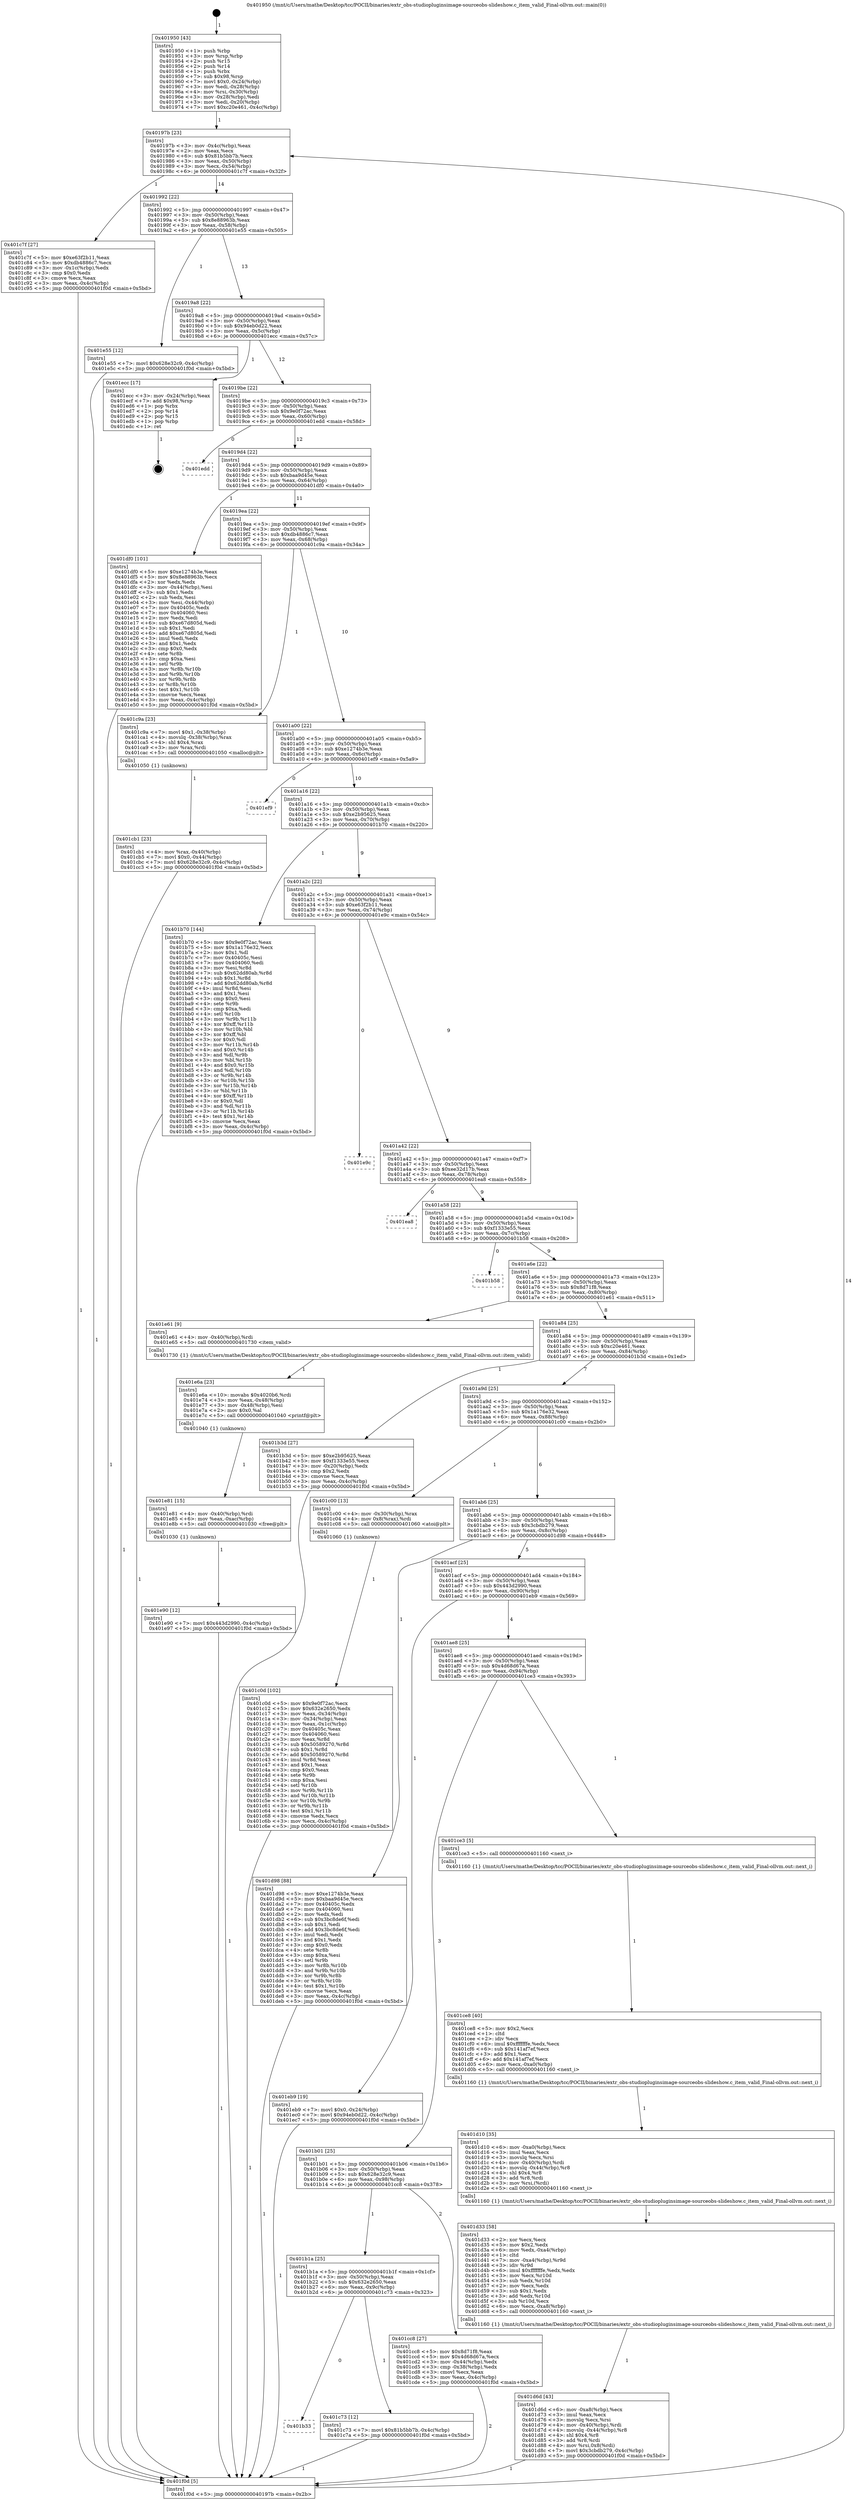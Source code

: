 digraph "0x401950" {
  label = "0x401950 (/mnt/c/Users/mathe/Desktop/tcc/POCII/binaries/extr_obs-studiopluginsimage-sourceobs-slideshow.c_item_valid_Final-ollvm.out::main(0))"
  labelloc = "t"
  node[shape=record]

  Entry [label="",width=0.3,height=0.3,shape=circle,fillcolor=black,style=filled]
  "0x40197b" [label="{
     0x40197b [23]\l
     | [instrs]\l
     &nbsp;&nbsp;0x40197b \<+3\>: mov -0x4c(%rbp),%eax\l
     &nbsp;&nbsp;0x40197e \<+2\>: mov %eax,%ecx\l
     &nbsp;&nbsp;0x401980 \<+6\>: sub $0x81b5bb7b,%ecx\l
     &nbsp;&nbsp;0x401986 \<+3\>: mov %eax,-0x50(%rbp)\l
     &nbsp;&nbsp;0x401989 \<+3\>: mov %ecx,-0x54(%rbp)\l
     &nbsp;&nbsp;0x40198c \<+6\>: je 0000000000401c7f \<main+0x32f\>\l
  }"]
  "0x401c7f" [label="{
     0x401c7f [27]\l
     | [instrs]\l
     &nbsp;&nbsp;0x401c7f \<+5\>: mov $0xe63f2b11,%eax\l
     &nbsp;&nbsp;0x401c84 \<+5\>: mov $0xdb4886c7,%ecx\l
     &nbsp;&nbsp;0x401c89 \<+3\>: mov -0x1c(%rbp),%edx\l
     &nbsp;&nbsp;0x401c8c \<+3\>: cmp $0x0,%edx\l
     &nbsp;&nbsp;0x401c8f \<+3\>: cmove %ecx,%eax\l
     &nbsp;&nbsp;0x401c92 \<+3\>: mov %eax,-0x4c(%rbp)\l
     &nbsp;&nbsp;0x401c95 \<+5\>: jmp 0000000000401f0d \<main+0x5bd\>\l
  }"]
  "0x401992" [label="{
     0x401992 [22]\l
     | [instrs]\l
     &nbsp;&nbsp;0x401992 \<+5\>: jmp 0000000000401997 \<main+0x47\>\l
     &nbsp;&nbsp;0x401997 \<+3\>: mov -0x50(%rbp),%eax\l
     &nbsp;&nbsp;0x40199a \<+5\>: sub $0x8e88963b,%eax\l
     &nbsp;&nbsp;0x40199f \<+3\>: mov %eax,-0x58(%rbp)\l
     &nbsp;&nbsp;0x4019a2 \<+6\>: je 0000000000401e55 \<main+0x505\>\l
  }"]
  Exit [label="",width=0.3,height=0.3,shape=circle,fillcolor=black,style=filled,peripheries=2]
  "0x401e55" [label="{
     0x401e55 [12]\l
     | [instrs]\l
     &nbsp;&nbsp;0x401e55 \<+7\>: movl $0x628e32c9,-0x4c(%rbp)\l
     &nbsp;&nbsp;0x401e5c \<+5\>: jmp 0000000000401f0d \<main+0x5bd\>\l
  }"]
  "0x4019a8" [label="{
     0x4019a8 [22]\l
     | [instrs]\l
     &nbsp;&nbsp;0x4019a8 \<+5\>: jmp 00000000004019ad \<main+0x5d\>\l
     &nbsp;&nbsp;0x4019ad \<+3\>: mov -0x50(%rbp),%eax\l
     &nbsp;&nbsp;0x4019b0 \<+5\>: sub $0x94eb0d22,%eax\l
     &nbsp;&nbsp;0x4019b5 \<+3\>: mov %eax,-0x5c(%rbp)\l
     &nbsp;&nbsp;0x4019b8 \<+6\>: je 0000000000401ecc \<main+0x57c\>\l
  }"]
  "0x401e90" [label="{
     0x401e90 [12]\l
     | [instrs]\l
     &nbsp;&nbsp;0x401e90 \<+7\>: movl $0x443d2990,-0x4c(%rbp)\l
     &nbsp;&nbsp;0x401e97 \<+5\>: jmp 0000000000401f0d \<main+0x5bd\>\l
  }"]
  "0x401ecc" [label="{
     0x401ecc [17]\l
     | [instrs]\l
     &nbsp;&nbsp;0x401ecc \<+3\>: mov -0x24(%rbp),%eax\l
     &nbsp;&nbsp;0x401ecf \<+7\>: add $0x98,%rsp\l
     &nbsp;&nbsp;0x401ed6 \<+1\>: pop %rbx\l
     &nbsp;&nbsp;0x401ed7 \<+2\>: pop %r14\l
     &nbsp;&nbsp;0x401ed9 \<+2\>: pop %r15\l
     &nbsp;&nbsp;0x401edb \<+1\>: pop %rbp\l
     &nbsp;&nbsp;0x401edc \<+1\>: ret\l
  }"]
  "0x4019be" [label="{
     0x4019be [22]\l
     | [instrs]\l
     &nbsp;&nbsp;0x4019be \<+5\>: jmp 00000000004019c3 \<main+0x73\>\l
     &nbsp;&nbsp;0x4019c3 \<+3\>: mov -0x50(%rbp),%eax\l
     &nbsp;&nbsp;0x4019c6 \<+5\>: sub $0x9e0f72ac,%eax\l
     &nbsp;&nbsp;0x4019cb \<+3\>: mov %eax,-0x60(%rbp)\l
     &nbsp;&nbsp;0x4019ce \<+6\>: je 0000000000401edd \<main+0x58d\>\l
  }"]
  "0x401e81" [label="{
     0x401e81 [15]\l
     | [instrs]\l
     &nbsp;&nbsp;0x401e81 \<+4\>: mov -0x40(%rbp),%rdi\l
     &nbsp;&nbsp;0x401e85 \<+6\>: mov %eax,-0xac(%rbp)\l
     &nbsp;&nbsp;0x401e8b \<+5\>: call 0000000000401030 \<free@plt\>\l
     | [calls]\l
     &nbsp;&nbsp;0x401030 \{1\} (unknown)\l
  }"]
  "0x401edd" [label="{
     0x401edd\l
  }", style=dashed]
  "0x4019d4" [label="{
     0x4019d4 [22]\l
     | [instrs]\l
     &nbsp;&nbsp;0x4019d4 \<+5\>: jmp 00000000004019d9 \<main+0x89\>\l
     &nbsp;&nbsp;0x4019d9 \<+3\>: mov -0x50(%rbp),%eax\l
     &nbsp;&nbsp;0x4019dc \<+5\>: sub $0xbaa9d45e,%eax\l
     &nbsp;&nbsp;0x4019e1 \<+3\>: mov %eax,-0x64(%rbp)\l
     &nbsp;&nbsp;0x4019e4 \<+6\>: je 0000000000401df0 \<main+0x4a0\>\l
  }"]
  "0x401e6a" [label="{
     0x401e6a [23]\l
     | [instrs]\l
     &nbsp;&nbsp;0x401e6a \<+10\>: movabs $0x4020b6,%rdi\l
     &nbsp;&nbsp;0x401e74 \<+3\>: mov %eax,-0x48(%rbp)\l
     &nbsp;&nbsp;0x401e77 \<+3\>: mov -0x48(%rbp),%esi\l
     &nbsp;&nbsp;0x401e7a \<+2\>: mov $0x0,%al\l
     &nbsp;&nbsp;0x401e7c \<+5\>: call 0000000000401040 \<printf@plt\>\l
     | [calls]\l
     &nbsp;&nbsp;0x401040 \{1\} (unknown)\l
  }"]
  "0x401df0" [label="{
     0x401df0 [101]\l
     | [instrs]\l
     &nbsp;&nbsp;0x401df0 \<+5\>: mov $0xe1274b3e,%eax\l
     &nbsp;&nbsp;0x401df5 \<+5\>: mov $0x8e88963b,%ecx\l
     &nbsp;&nbsp;0x401dfa \<+2\>: xor %edx,%edx\l
     &nbsp;&nbsp;0x401dfc \<+3\>: mov -0x44(%rbp),%esi\l
     &nbsp;&nbsp;0x401dff \<+3\>: sub $0x1,%edx\l
     &nbsp;&nbsp;0x401e02 \<+2\>: sub %edx,%esi\l
     &nbsp;&nbsp;0x401e04 \<+3\>: mov %esi,-0x44(%rbp)\l
     &nbsp;&nbsp;0x401e07 \<+7\>: mov 0x40405c,%edx\l
     &nbsp;&nbsp;0x401e0e \<+7\>: mov 0x404060,%esi\l
     &nbsp;&nbsp;0x401e15 \<+2\>: mov %edx,%edi\l
     &nbsp;&nbsp;0x401e17 \<+6\>: sub $0xe67d805d,%edi\l
     &nbsp;&nbsp;0x401e1d \<+3\>: sub $0x1,%edi\l
     &nbsp;&nbsp;0x401e20 \<+6\>: add $0xe67d805d,%edi\l
     &nbsp;&nbsp;0x401e26 \<+3\>: imul %edi,%edx\l
     &nbsp;&nbsp;0x401e29 \<+3\>: and $0x1,%edx\l
     &nbsp;&nbsp;0x401e2c \<+3\>: cmp $0x0,%edx\l
     &nbsp;&nbsp;0x401e2f \<+4\>: sete %r8b\l
     &nbsp;&nbsp;0x401e33 \<+3\>: cmp $0xa,%esi\l
     &nbsp;&nbsp;0x401e36 \<+4\>: setl %r9b\l
     &nbsp;&nbsp;0x401e3a \<+3\>: mov %r8b,%r10b\l
     &nbsp;&nbsp;0x401e3d \<+3\>: and %r9b,%r10b\l
     &nbsp;&nbsp;0x401e40 \<+3\>: xor %r9b,%r8b\l
     &nbsp;&nbsp;0x401e43 \<+3\>: or %r8b,%r10b\l
     &nbsp;&nbsp;0x401e46 \<+4\>: test $0x1,%r10b\l
     &nbsp;&nbsp;0x401e4a \<+3\>: cmovne %ecx,%eax\l
     &nbsp;&nbsp;0x401e4d \<+3\>: mov %eax,-0x4c(%rbp)\l
     &nbsp;&nbsp;0x401e50 \<+5\>: jmp 0000000000401f0d \<main+0x5bd\>\l
  }"]
  "0x4019ea" [label="{
     0x4019ea [22]\l
     | [instrs]\l
     &nbsp;&nbsp;0x4019ea \<+5\>: jmp 00000000004019ef \<main+0x9f\>\l
     &nbsp;&nbsp;0x4019ef \<+3\>: mov -0x50(%rbp),%eax\l
     &nbsp;&nbsp;0x4019f2 \<+5\>: sub $0xdb4886c7,%eax\l
     &nbsp;&nbsp;0x4019f7 \<+3\>: mov %eax,-0x68(%rbp)\l
     &nbsp;&nbsp;0x4019fa \<+6\>: je 0000000000401c9a \<main+0x34a\>\l
  }"]
  "0x401d6d" [label="{
     0x401d6d [43]\l
     | [instrs]\l
     &nbsp;&nbsp;0x401d6d \<+6\>: mov -0xa8(%rbp),%ecx\l
     &nbsp;&nbsp;0x401d73 \<+3\>: imul %eax,%ecx\l
     &nbsp;&nbsp;0x401d76 \<+3\>: movslq %ecx,%rsi\l
     &nbsp;&nbsp;0x401d79 \<+4\>: mov -0x40(%rbp),%rdi\l
     &nbsp;&nbsp;0x401d7d \<+4\>: movslq -0x44(%rbp),%r8\l
     &nbsp;&nbsp;0x401d81 \<+4\>: shl $0x4,%r8\l
     &nbsp;&nbsp;0x401d85 \<+3\>: add %r8,%rdi\l
     &nbsp;&nbsp;0x401d88 \<+4\>: mov %rsi,0x8(%rdi)\l
     &nbsp;&nbsp;0x401d8c \<+7\>: movl $0x3cbdb279,-0x4c(%rbp)\l
     &nbsp;&nbsp;0x401d93 \<+5\>: jmp 0000000000401f0d \<main+0x5bd\>\l
  }"]
  "0x401c9a" [label="{
     0x401c9a [23]\l
     | [instrs]\l
     &nbsp;&nbsp;0x401c9a \<+7\>: movl $0x1,-0x38(%rbp)\l
     &nbsp;&nbsp;0x401ca1 \<+4\>: movslq -0x38(%rbp),%rax\l
     &nbsp;&nbsp;0x401ca5 \<+4\>: shl $0x4,%rax\l
     &nbsp;&nbsp;0x401ca9 \<+3\>: mov %rax,%rdi\l
     &nbsp;&nbsp;0x401cac \<+5\>: call 0000000000401050 \<malloc@plt\>\l
     | [calls]\l
     &nbsp;&nbsp;0x401050 \{1\} (unknown)\l
  }"]
  "0x401a00" [label="{
     0x401a00 [22]\l
     | [instrs]\l
     &nbsp;&nbsp;0x401a00 \<+5\>: jmp 0000000000401a05 \<main+0xb5\>\l
     &nbsp;&nbsp;0x401a05 \<+3\>: mov -0x50(%rbp),%eax\l
     &nbsp;&nbsp;0x401a08 \<+5\>: sub $0xe1274b3e,%eax\l
     &nbsp;&nbsp;0x401a0d \<+3\>: mov %eax,-0x6c(%rbp)\l
     &nbsp;&nbsp;0x401a10 \<+6\>: je 0000000000401ef9 \<main+0x5a9\>\l
  }"]
  "0x401d33" [label="{
     0x401d33 [58]\l
     | [instrs]\l
     &nbsp;&nbsp;0x401d33 \<+2\>: xor %ecx,%ecx\l
     &nbsp;&nbsp;0x401d35 \<+5\>: mov $0x2,%edx\l
     &nbsp;&nbsp;0x401d3a \<+6\>: mov %edx,-0xa4(%rbp)\l
     &nbsp;&nbsp;0x401d40 \<+1\>: cltd\l
     &nbsp;&nbsp;0x401d41 \<+7\>: mov -0xa4(%rbp),%r9d\l
     &nbsp;&nbsp;0x401d48 \<+3\>: idiv %r9d\l
     &nbsp;&nbsp;0x401d4b \<+6\>: imul $0xfffffffe,%edx,%edx\l
     &nbsp;&nbsp;0x401d51 \<+3\>: mov %ecx,%r10d\l
     &nbsp;&nbsp;0x401d54 \<+3\>: sub %edx,%r10d\l
     &nbsp;&nbsp;0x401d57 \<+2\>: mov %ecx,%edx\l
     &nbsp;&nbsp;0x401d59 \<+3\>: sub $0x1,%edx\l
     &nbsp;&nbsp;0x401d5c \<+3\>: add %edx,%r10d\l
     &nbsp;&nbsp;0x401d5f \<+3\>: sub %r10d,%ecx\l
     &nbsp;&nbsp;0x401d62 \<+6\>: mov %ecx,-0xa8(%rbp)\l
     &nbsp;&nbsp;0x401d68 \<+5\>: call 0000000000401160 \<next_i\>\l
     | [calls]\l
     &nbsp;&nbsp;0x401160 \{1\} (/mnt/c/Users/mathe/Desktop/tcc/POCII/binaries/extr_obs-studiopluginsimage-sourceobs-slideshow.c_item_valid_Final-ollvm.out::next_i)\l
  }"]
  "0x401ef9" [label="{
     0x401ef9\l
  }", style=dashed]
  "0x401a16" [label="{
     0x401a16 [22]\l
     | [instrs]\l
     &nbsp;&nbsp;0x401a16 \<+5\>: jmp 0000000000401a1b \<main+0xcb\>\l
     &nbsp;&nbsp;0x401a1b \<+3\>: mov -0x50(%rbp),%eax\l
     &nbsp;&nbsp;0x401a1e \<+5\>: sub $0xe2b95625,%eax\l
     &nbsp;&nbsp;0x401a23 \<+3\>: mov %eax,-0x70(%rbp)\l
     &nbsp;&nbsp;0x401a26 \<+6\>: je 0000000000401b70 \<main+0x220\>\l
  }"]
  "0x401d10" [label="{
     0x401d10 [35]\l
     | [instrs]\l
     &nbsp;&nbsp;0x401d10 \<+6\>: mov -0xa0(%rbp),%ecx\l
     &nbsp;&nbsp;0x401d16 \<+3\>: imul %eax,%ecx\l
     &nbsp;&nbsp;0x401d19 \<+3\>: movslq %ecx,%rsi\l
     &nbsp;&nbsp;0x401d1c \<+4\>: mov -0x40(%rbp),%rdi\l
     &nbsp;&nbsp;0x401d20 \<+4\>: movslq -0x44(%rbp),%r8\l
     &nbsp;&nbsp;0x401d24 \<+4\>: shl $0x4,%r8\l
     &nbsp;&nbsp;0x401d28 \<+3\>: add %r8,%rdi\l
     &nbsp;&nbsp;0x401d2b \<+3\>: mov %rsi,(%rdi)\l
     &nbsp;&nbsp;0x401d2e \<+5\>: call 0000000000401160 \<next_i\>\l
     | [calls]\l
     &nbsp;&nbsp;0x401160 \{1\} (/mnt/c/Users/mathe/Desktop/tcc/POCII/binaries/extr_obs-studiopluginsimage-sourceobs-slideshow.c_item_valid_Final-ollvm.out::next_i)\l
  }"]
  "0x401b70" [label="{
     0x401b70 [144]\l
     | [instrs]\l
     &nbsp;&nbsp;0x401b70 \<+5\>: mov $0x9e0f72ac,%eax\l
     &nbsp;&nbsp;0x401b75 \<+5\>: mov $0x1a176e32,%ecx\l
     &nbsp;&nbsp;0x401b7a \<+2\>: mov $0x1,%dl\l
     &nbsp;&nbsp;0x401b7c \<+7\>: mov 0x40405c,%esi\l
     &nbsp;&nbsp;0x401b83 \<+7\>: mov 0x404060,%edi\l
     &nbsp;&nbsp;0x401b8a \<+3\>: mov %esi,%r8d\l
     &nbsp;&nbsp;0x401b8d \<+7\>: sub $0x62dd80ab,%r8d\l
     &nbsp;&nbsp;0x401b94 \<+4\>: sub $0x1,%r8d\l
     &nbsp;&nbsp;0x401b98 \<+7\>: add $0x62dd80ab,%r8d\l
     &nbsp;&nbsp;0x401b9f \<+4\>: imul %r8d,%esi\l
     &nbsp;&nbsp;0x401ba3 \<+3\>: and $0x1,%esi\l
     &nbsp;&nbsp;0x401ba6 \<+3\>: cmp $0x0,%esi\l
     &nbsp;&nbsp;0x401ba9 \<+4\>: sete %r9b\l
     &nbsp;&nbsp;0x401bad \<+3\>: cmp $0xa,%edi\l
     &nbsp;&nbsp;0x401bb0 \<+4\>: setl %r10b\l
     &nbsp;&nbsp;0x401bb4 \<+3\>: mov %r9b,%r11b\l
     &nbsp;&nbsp;0x401bb7 \<+4\>: xor $0xff,%r11b\l
     &nbsp;&nbsp;0x401bbb \<+3\>: mov %r10b,%bl\l
     &nbsp;&nbsp;0x401bbe \<+3\>: xor $0xff,%bl\l
     &nbsp;&nbsp;0x401bc1 \<+3\>: xor $0x0,%dl\l
     &nbsp;&nbsp;0x401bc4 \<+3\>: mov %r11b,%r14b\l
     &nbsp;&nbsp;0x401bc7 \<+4\>: and $0x0,%r14b\l
     &nbsp;&nbsp;0x401bcb \<+3\>: and %dl,%r9b\l
     &nbsp;&nbsp;0x401bce \<+3\>: mov %bl,%r15b\l
     &nbsp;&nbsp;0x401bd1 \<+4\>: and $0x0,%r15b\l
     &nbsp;&nbsp;0x401bd5 \<+3\>: and %dl,%r10b\l
     &nbsp;&nbsp;0x401bd8 \<+3\>: or %r9b,%r14b\l
     &nbsp;&nbsp;0x401bdb \<+3\>: or %r10b,%r15b\l
     &nbsp;&nbsp;0x401bde \<+3\>: xor %r15b,%r14b\l
     &nbsp;&nbsp;0x401be1 \<+3\>: or %bl,%r11b\l
     &nbsp;&nbsp;0x401be4 \<+4\>: xor $0xff,%r11b\l
     &nbsp;&nbsp;0x401be8 \<+3\>: or $0x0,%dl\l
     &nbsp;&nbsp;0x401beb \<+3\>: and %dl,%r11b\l
     &nbsp;&nbsp;0x401bee \<+3\>: or %r11b,%r14b\l
     &nbsp;&nbsp;0x401bf1 \<+4\>: test $0x1,%r14b\l
     &nbsp;&nbsp;0x401bf5 \<+3\>: cmovne %ecx,%eax\l
     &nbsp;&nbsp;0x401bf8 \<+3\>: mov %eax,-0x4c(%rbp)\l
     &nbsp;&nbsp;0x401bfb \<+5\>: jmp 0000000000401f0d \<main+0x5bd\>\l
  }"]
  "0x401a2c" [label="{
     0x401a2c [22]\l
     | [instrs]\l
     &nbsp;&nbsp;0x401a2c \<+5\>: jmp 0000000000401a31 \<main+0xe1\>\l
     &nbsp;&nbsp;0x401a31 \<+3\>: mov -0x50(%rbp),%eax\l
     &nbsp;&nbsp;0x401a34 \<+5\>: sub $0xe63f2b11,%eax\l
     &nbsp;&nbsp;0x401a39 \<+3\>: mov %eax,-0x74(%rbp)\l
     &nbsp;&nbsp;0x401a3c \<+6\>: je 0000000000401e9c \<main+0x54c\>\l
  }"]
  "0x401ce8" [label="{
     0x401ce8 [40]\l
     | [instrs]\l
     &nbsp;&nbsp;0x401ce8 \<+5\>: mov $0x2,%ecx\l
     &nbsp;&nbsp;0x401ced \<+1\>: cltd\l
     &nbsp;&nbsp;0x401cee \<+2\>: idiv %ecx\l
     &nbsp;&nbsp;0x401cf0 \<+6\>: imul $0xfffffffe,%edx,%ecx\l
     &nbsp;&nbsp;0x401cf6 \<+6\>: sub $0x141af7ef,%ecx\l
     &nbsp;&nbsp;0x401cfc \<+3\>: add $0x1,%ecx\l
     &nbsp;&nbsp;0x401cff \<+6\>: add $0x141af7ef,%ecx\l
     &nbsp;&nbsp;0x401d05 \<+6\>: mov %ecx,-0xa0(%rbp)\l
     &nbsp;&nbsp;0x401d0b \<+5\>: call 0000000000401160 \<next_i\>\l
     | [calls]\l
     &nbsp;&nbsp;0x401160 \{1\} (/mnt/c/Users/mathe/Desktop/tcc/POCII/binaries/extr_obs-studiopluginsimage-sourceobs-slideshow.c_item_valid_Final-ollvm.out::next_i)\l
  }"]
  "0x401e9c" [label="{
     0x401e9c\l
  }", style=dashed]
  "0x401a42" [label="{
     0x401a42 [22]\l
     | [instrs]\l
     &nbsp;&nbsp;0x401a42 \<+5\>: jmp 0000000000401a47 \<main+0xf7\>\l
     &nbsp;&nbsp;0x401a47 \<+3\>: mov -0x50(%rbp),%eax\l
     &nbsp;&nbsp;0x401a4a \<+5\>: sub $0xee32d17b,%eax\l
     &nbsp;&nbsp;0x401a4f \<+3\>: mov %eax,-0x78(%rbp)\l
     &nbsp;&nbsp;0x401a52 \<+6\>: je 0000000000401ea8 \<main+0x558\>\l
  }"]
  "0x401cb1" [label="{
     0x401cb1 [23]\l
     | [instrs]\l
     &nbsp;&nbsp;0x401cb1 \<+4\>: mov %rax,-0x40(%rbp)\l
     &nbsp;&nbsp;0x401cb5 \<+7\>: movl $0x0,-0x44(%rbp)\l
     &nbsp;&nbsp;0x401cbc \<+7\>: movl $0x628e32c9,-0x4c(%rbp)\l
     &nbsp;&nbsp;0x401cc3 \<+5\>: jmp 0000000000401f0d \<main+0x5bd\>\l
  }"]
  "0x401ea8" [label="{
     0x401ea8\l
  }", style=dashed]
  "0x401a58" [label="{
     0x401a58 [22]\l
     | [instrs]\l
     &nbsp;&nbsp;0x401a58 \<+5\>: jmp 0000000000401a5d \<main+0x10d\>\l
     &nbsp;&nbsp;0x401a5d \<+3\>: mov -0x50(%rbp),%eax\l
     &nbsp;&nbsp;0x401a60 \<+5\>: sub $0xf1333e55,%eax\l
     &nbsp;&nbsp;0x401a65 \<+3\>: mov %eax,-0x7c(%rbp)\l
     &nbsp;&nbsp;0x401a68 \<+6\>: je 0000000000401b58 \<main+0x208\>\l
  }"]
  "0x401b33" [label="{
     0x401b33\l
  }", style=dashed]
  "0x401b58" [label="{
     0x401b58\l
  }", style=dashed]
  "0x401a6e" [label="{
     0x401a6e [22]\l
     | [instrs]\l
     &nbsp;&nbsp;0x401a6e \<+5\>: jmp 0000000000401a73 \<main+0x123\>\l
     &nbsp;&nbsp;0x401a73 \<+3\>: mov -0x50(%rbp),%eax\l
     &nbsp;&nbsp;0x401a76 \<+5\>: sub $0x8d71f8,%eax\l
     &nbsp;&nbsp;0x401a7b \<+3\>: mov %eax,-0x80(%rbp)\l
     &nbsp;&nbsp;0x401a7e \<+6\>: je 0000000000401e61 \<main+0x511\>\l
  }"]
  "0x401c73" [label="{
     0x401c73 [12]\l
     | [instrs]\l
     &nbsp;&nbsp;0x401c73 \<+7\>: movl $0x81b5bb7b,-0x4c(%rbp)\l
     &nbsp;&nbsp;0x401c7a \<+5\>: jmp 0000000000401f0d \<main+0x5bd\>\l
  }"]
  "0x401e61" [label="{
     0x401e61 [9]\l
     | [instrs]\l
     &nbsp;&nbsp;0x401e61 \<+4\>: mov -0x40(%rbp),%rdi\l
     &nbsp;&nbsp;0x401e65 \<+5\>: call 0000000000401730 \<item_valid\>\l
     | [calls]\l
     &nbsp;&nbsp;0x401730 \{1\} (/mnt/c/Users/mathe/Desktop/tcc/POCII/binaries/extr_obs-studiopluginsimage-sourceobs-slideshow.c_item_valid_Final-ollvm.out::item_valid)\l
  }"]
  "0x401a84" [label="{
     0x401a84 [25]\l
     | [instrs]\l
     &nbsp;&nbsp;0x401a84 \<+5\>: jmp 0000000000401a89 \<main+0x139\>\l
     &nbsp;&nbsp;0x401a89 \<+3\>: mov -0x50(%rbp),%eax\l
     &nbsp;&nbsp;0x401a8c \<+5\>: sub $0xc20e461,%eax\l
     &nbsp;&nbsp;0x401a91 \<+6\>: mov %eax,-0x84(%rbp)\l
     &nbsp;&nbsp;0x401a97 \<+6\>: je 0000000000401b3d \<main+0x1ed\>\l
  }"]
  "0x401b1a" [label="{
     0x401b1a [25]\l
     | [instrs]\l
     &nbsp;&nbsp;0x401b1a \<+5\>: jmp 0000000000401b1f \<main+0x1cf\>\l
     &nbsp;&nbsp;0x401b1f \<+3\>: mov -0x50(%rbp),%eax\l
     &nbsp;&nbsp;0x401b22 \<+5\>: sub $0x632e2650,%eax\l
     &nbsp;&nbsp;0x401b27 \<+6\>: mov %eax,-0x9c(%rbp)\l
     &nbsp;&nbsp;0x401b2d \<+6\>: je 0000000000401c73 \<main+0x323\>\l
  }"]
  "0x401b3d" [label="{
     0x401b3d [27]\l
     | [instrs]\l
     &nbsp;&nbsp;0x401b3d \<+5\>: mov $0xe2b95625,%eax\l
     &nbsp;&nbsp;0x401b42 \<+5\>: mov $0xf1333e55,%ecx\l
     &nbsp;&nbsp;0x401b47 \<+3\>: mov -0x20(%rbp),%edx\l
     &nbsp;&nbsp;0x401b4a \<+3\>: cmp $0x2,%edx\l
     &nbsp;&nbsp;0x401b4d \<+3\>: cmovne %ecx,%eax\l
     &nbsp;&nbsp;0x401b50 \<+3\>: mov %eax,-0x4c(%rbp)\l
     &nbsp;&nbsp;0x401b53 \<+5\>: jmp 0000000000401f0d \<main+0x5bd\>\l
  }"]
  "0x401a9d" [label="{
     0x401a9d [25]\l
     | [instrs]\l
     &nbsp;&nbsp;0x401a9d \<+5\>: jmp 0000000000401aa2 \<main+0x152\>\l
     &nbsp;&nbsp;0x401aa2 \<+3\>: mov -0x50(%rbp),%eax\l
     &nbsp;&nbsp;0x401aa5 \<+5\>: sub $0x1a176e32,%eax\l
     &nbsp;&nbsp;0x401aaa \<+6\>: mov %eax,-0x88(%rbp)\l
     &nbsp;&nbsp;0x401ab0 \<+6\>: je 0000000000401c00 \<main+0x2b0\>\l
  }"]
  "0x401f0d" [label="{
     0x401f0d [5]\l
     | [instrs]\l
     &nbsp;&nbsp;0x401f0d \<+5\>: jmp 000000000040197b \<main+0x2b\>\l
  }"]
  "0x401950" [label="{
     0x401950 [43]\l
     | [instrs]\l
     &nbsp;&nbsp;0x401950 \<+1\>: push %rbp\l
     &nbsp;&nbsp;0x401951 \<+3\>: mov %rsp,%rbp\l
     &nbsp;&nbsp;0x401954 \<+2\>: push %r15\l
     &nbsp;&nbsp;0x401956 \<+2\>: push %r14\l
     &nbsp;&nbsp;0x401958 \<+1\>: push %rbx\l
     &nbsp;&nbsp;0x401959 \<+7\>: sub $0x98,%rsp\l
     &nbsp;&nbsp;0x401960 \<+7\>: movl $0x0,-0x24(%rbp)\l
     &nbsp;&nbsp;0x401967 \<+3\>: mov %edi,-0x28(%rbp)\l
     &nbsp;&nbsp;0x40196a \<+4\>: mov %rsi,-0x30(%rbp)\l
     &nbsp;&nbsp;0x40196e \<+3\>: mov -0x28(%rbp),%edi\l
     &nbsp;&nbsp;0x401971 \<+3\>: mov %edi,-0x20(%rbp)\l
     &nbsp;&nbsp;0x401974 \<+7\>: movl $0xc20e461,-0x4c(%rbp)\l
  }"]
  "0x401cc8" [label="{
     0x401cc8 [27]\l
     | [instrs]\l
     &nbsp;&nbsp;0x401cc8 \<+5\>: mov $0x8d71f8,%eax\l
     &nbsp;&nbsp;0x401ccd \<+5\>: mov $0x4d68d67a,%ecx\l
     &nbsp;&nbsp;0x401cd2 \<+3\>: mov -0x44(%rbp),%edx\l
     &nbsp;&nbsp;0x401cd5 \<+3\>: cmp -0x38(%rbp),%edx\l
     &nbsp;&nbsp;0x401cd8 \<+3\>: cmovl %ecx,%eax\l
     &nbsp;&nbsp;0x401cdb \<+3\>: mov %eax,-0x4c(%rbp)\l
     &nbsp;&nbsp;0x401cde \<+5\>: jmp 0000000000401f0d \<main+0x5bd\>\l
  }"]
  "0x401c00" [label="{
     0x401c00 [13]\l
     | [instrs]\l
     &nbsp;&nbsp;0x401c00 \<+4\>: mov -0x30(%rbp),%rax\l
     &nbsp;&nbsp;0x401c04 \<+4\>: mov 0x8(%rax),%rdi\l
     &nbsp;&nbsp;0x401c08 \<+5\>: call 0000000000401060 \<atoi@plt\>\l
     | [calls]\l
     &nbsp;&nbsp;0x401060 \{1\} (unknown)\l
  }"]
  "0x401ab6" [label="{
     0x401ab6 [25]\l
     | [instrs]\l
     &nbsp;&nbsp;0x401ab6 \<+5\>: jmp 0000000000401abb \<main+0x16b\>\l
     &nbsp;&nbsp;0x401abb \<+3\>: mov -0x50(%rbp),%eax\l
     &nbsp;&nbsp;0x401abe \<+5\>: sub $0x3cbdb279,%eax\l
     &nbsp;&nbsp;0x401ac3 \<+6\>: mov %eax,-0x8c(%rbp)\l
     &nbsp;&nbsp;0x401ac9 \<+6\>: je 0000000000401d98 \<main+0x448\>\l
  }"]
  "0x401c0d" [label="{
     0x401c0d [102]\l
     | [instrs]\l
     &nbsp;&nbsp;0x401c0d \<+5\>: mov $0x9e0f72ac,%ecx\l
     &nbsp;&nbsp;0x401c12 \<+5\>: mov $0x632e2650,%edx\l
     &nbsp;&nbsp;0x401c17 \<+3\>: mov %eax,-0x34(%rbp)\l
     &nbsp;&nbsp;0x401c1a \<+3\>: mov -0x34(%rbp),%eax\l
     &nbsp;&nbsp;0x401c1d \<+3\>: mov %eax,-0x1c(%rbp)\l
     &nbsp;&nbsp;0x401c20 \<+7\>: mov 0x40405c,%eax\l
     &nbsp;&nbsp;0x401c27 \<+7\>: mov 0x404060,%esi\l
     &nbsp;&nbsp;0x401c2e \<+3\>: mov %eax,%r8d\l
     &nbsp;&nbsp;0x401c31 \<+7\>: sub $0x50589270,%r8d\l
     &nbsp;&nbsp;0x401c38 \<+4\>: sub $0x1,%r8d\l
     &nbsp;&nbsp;0x401c3c \<+7\>: add $0x50589270,%r8d\l
     &nbsp;&nbsp;0x401c43 \<+4\>: imul %r8d,%eax\l
     &nbsp;&nbsp;0x401c47 \<+3\>: and $0x1,%eax\l
     &nbsp;&nbsp;0x401c4a \<+3\>: cmp $0x0,%eax\l
     &nbsp;&nbsp;0x401c4d \<+4\>: sete %r9b\l
     &nbsp;&nbsp;0x401c51 \<+3\>: cmp $0xa,%esi\l
     &nbsp;&nbsp;0x401c54 \<+4\>: setl %r10b\l
     &nbsp;&nbsp;0x401c58 \<+3\>: mov %r9b,%r11b\l
     &nbsp;&nbsp;0x401c5b \<+3\>: and %r10b,%r11b\l
     &nbsp;&nbsp;0x401c5e \<+3\>: xor %r10b,%r9b\l
     &nbsp;&nbsp;0x401c61 \<+3\>: or %r9b,%r11b\l
     &nbsp;&nbsp;0x401c64 \<+4\>: test $0x1,%r11b\l
     &nbsp;&nbsp;0x401c68 \<+3\>: cmovne %edx,%ecx\l
     &nbsp;&nbsp;0x401c6b \<+3\>: mov %ecx,-0x4c(%rbp)\l
     &nbsp;&nbsp;0x401c6e \<+5\>: jmp 0000000000401f0d \<main+0x5bd\>\l
  }"]
  "0x401b01" [label="{
     0x401b01 [25]\l
     | [instrs]\l
     &nbsp;&nbsp;0x401b01 \<+5\>: jmp 0000000000401b06 \<main+0x1b6\>\l
     &nbsp;&nbsp;0x401b06 \<+3\>: mov -0x50(%rbp),%eax\l
     &nbsp;&nbsp;0x401b09 \<+5\>: sub $0x628e32c9,%eax\l
     &nbsp;&nbsp;0x401b0e \<+6\>: mov %eax,-0x98(%rbp)\l
     &nbsp;&nbsp;0x401b14 \<+6\>: je 0000000000401cc8 \<main+0x378\>\l
  }"]
  "0x401d98" [label="{
     0x401d98 [88]\l
     | [instrs]\l
     &nbsp;&nbsp;0x401d98 \<+5\>: mov $0xe1274b3e,%eax\l
     &nbsp;&nbsp;0x401d9d \<+5\>: mov $0xbaa9d45e,%ecx\l
     &nbsp;&nbsp;0x401da2 \<+7\>: mov 0x40405c,%edx\l
     &nbsp;&nbsp;0x401da9 \<+7\>: mov 0x404060,%esi\l
     &nbsp;&nbsp;0x401db0 \<+2\>: mov %edx,%edi\l
     &nbsp;&nbsp;0x401db2 \<+6\>: sub $0x3bc8de6f,%edi\l
     &nbsp;&nbsp;0x401db8 \<+3\>: sub $0x1,%edi\l
     &nbsp;&nbsp;0x401dbb \<+6\>: add $0x3bc8de6f,%edi\l
     &nbsp;&nbsp;0x401dc1 \<+3\>: imul %edi,%edx\l
     &nbsp;&nbsp;0x401dc4 \<+3\>: and $0x1,%edx\l
     &nbsp;&nbsp;0x401dc7 \<+3\>: cmp $0x0,%edx\l
     &nbsp;&nbsp;0x401dca \<+4\>: sete %r8b\l
     &nbsp;&nbsp;0x401dce \<+3\>: cmp $0xa,%esi\l
     &nbsp;&nbsp;0x401dd1 \<+4\>: setl %r9b\l
     &nbsp;&nbsp;0x401dd5 \<+3\>: mov %r8b,%r10b\l
     &nbsp;&nbsp;0x401dd8 \<+3\>: and %r9b,%r10b\l
     &nbsp;&nbsp;0x401ddb \<+3\>: xor %r9b,%r8b\l
     &nbsp;&nbsp;0x401dde \<+3\>: or %r8b,%r10b\l
     &nbsp;&nbsp;0x401de1 \<+4\>: test $0x1,%r10b\l
     &nbsp;&nbsp;0x401de5 \<+3\>: cmovne %ecx,%eax\l
     &nbsp;&nbsp;0x401de8 \<+3\>: mov %eax,-0x4c(%rbp)\l
     &nbsp;&nbsp;0x401deb \<+5\>: jmp 0000000000401f0d \<main+0x5bd\>\l
  }"]
  "0x401acf" [label="{
     0x401acf [25]\l
     | [instrs]\l
     &nbsp;&nbsp;0x401acf \<+5\>: jmp 0000000000401ad4 \<main+0x184\>\l
     &nbsp;&nbsp;0x401ad4 \<+3\>: mov -0x50(%rbp),%eax\l
     &nbsp;&nbsp;0x401ad7 \<+5\>: sub $0x443d2990,%eax\l
     &nbsp;&nbsp;0x401adc \<+6\>: mov %eax,-0x90(%rbp)\l
     &nbsp;&nbsp;0x401ae2 \<+6\>: je 0000000000401eb9 \<main+0x569\>\l
  }"]
  "0x401ce3" [label="{
     0x401ce3 [5]\l
     | [instrs]\l
     &nbsp;&nbsp;0x401ce3 \<+5\>: call 0000000000401160 \<next_i\>\l
     | [calls]\l
     &nbsp;&nbsp;0x401160 \{1\} (/mnt/c/Users/mathe/Desktop/tcc/POCII/binaries/extr_obs-studiopluginsimage-sourceobs-slideshow.c_item_valid_Final-ollvm.out::next_i)\l
  }"]
  "0x401eb9" [label="{
     0x401eb9 [19]\l
     | [instrs]\l
     &nbsp;&nbsp;0x401eb9 \<+7\>: movl $0x0,-0x24(%rbp)\l
     &nbsp;&nbsp;0x401ec0 \<+7\>: movl $0x94eb0d22,-0x4c(%rbp)\l
     &nbsp;&nbsp;0x401ec7 \<+5\>: jmp 0000000000401f0d \<main+0x5bd\>\l
  }"]
  "0x401ae8" [label="{
     0x401ae8 [25]\l
     | [instrs]\l
     &nbsp;&nbsp;0x401ae8 \<+5\>: jmp 0000000000401aed \<main+0x19d\>\l
     &nbsp;&nbsp;0x401aed \<+3\>: mov -0x50(%rbp),%eax\l
     &nbsp;&nbsp;0x401af0 \<+5\>: sub $0x4d68d67a,%eax\l
     &nbsp;&nbsp;0x401af5 \<+6\>: mov %eax,-0x94(%rbp)\l
     &nbsp;&nbsp;0x401afb \<+6\>: je 0000000000401ce3 \<main+0x393\>\l
  }"]
  Entry -> "0x401950" [label=" 1"]
  "0x40197b" -> "0x401c7f" [label=" 1"]
  "0x40197b" -> "0x401992" [label=" 14"]
  "0x401ecc" -> Exit [label=" 1"]
  "0x401992" -> "0x401e55" [label=" 1"]
  "0x401992" -> "0x4019a8" [label=" 13"]
  "0x401eb9" -> "0x401f0d" [label=" 1"]
  "0x4019a8" -> "0x401ecc" [label=" 1"]
  "0x4019a8" -> "0x4019be" [label=" 12"]
  "0x401e90" -> "0x401f0d" [label=" 1"]
  "0x4019be" -> "0x401edd" [label=" 0"]
  "0x4019be" -> "0x4019d4" [label=" 12"]
  "0x401e81" -> "0x401e90" [label=" 1"]
  "0x4019d4" -> "0x401df0" [label=" 1"]
  "0x4019d4" -> "0x4019ea" [label=" 11"]
  "0x401e6a" -> "0x401e81" [label=" 1"]
  "0x4019ea" -> "0x401c9a" [label=" 1"]
  "0x4019ea" -> "0x401a00" [label=" 10"]
  "0x401e61" -> "0x401e6a" [label=" 1"]
  "0x401a00" -> "0x401ef9" [label=" 0"]
  "0x401a00" -> "0x401a16" [label=" 10"]
  "0x401e55" -> "0x401f0d" [label=" 1"]
  "0x401a16" -> "0x401b70" [label=" 1"]
  "0x401a16" -> "0x401a2c" [label=" 9"]
  "0x401df0" -> "0x401f0d" [label=" 1"]
  "0x401a2c" -> "0x401e9c" [label=" 0"]
  "0x401a2c" -> "0x401a42" [label=" 9"]
  "0x401d98" -> "0x401f0d" [label=" 1"]
  "0x401a42" -> "0x401ea8" [label=" 0"]
  "0x401a42" -> "0x401a58" [label=" 9"]
  "0x401d6d" -> "0x401f0d" [label=" 1"]
  "0x401a58" -> "0x401b58" [label=" 0"]
  "0x401a58" -> "0x401a6e" [label=" 9"]
  "0x401d33" -> "0x401d6d" [label=" 1"]
  "0x401a6e" -> "0x401e61" [label=" 1"]
  "0x401a6e" -> "0x401a84" [label=" 8"]
  "0x401d10" -> "0x401d33" [label=" 1"]
  "0x401a84" -> "0x401b3d" [label=" 1"]
  "0x401a84" -> "0x401a9d" [label=" 7"]
  "0x401b3d" -> "0x401f0d" [label=" 1"]
  "0x401950" -> "0x40197b" [label=" 1"]
  "0x401f0d" -> "0x40197b" [label=" 14"]
  "0x401b70" -> "0x401f0d" [label=" 1"]
  "0x401ce3" -> "0x401ce8" [label=" 1"]
  "0x401a9d" -> "0x401c00" [label=" 1"]
  "0x401a9d" -> "0x401ab6" [label=" 6"]
  "0x401c00" -> "0x401c0d" [label=" 1"]
  "0x401c0d" -> "0x401f0d" [label=" 1"]
  "0x401cc8" -> "0x401f0d" [label=" 2"]
  "0x401ab6" -> "0x401d98" [label=" 1"]
  "0x401ab6" -> "0x401acf" [label=" 5"]
  "0x401c9a" -> "0x401cb1" [label=" 1"]
  "0x401acf" -> "0x401eb9" [label=" 1"]
  "0x401acf" -> "0x401ae8" [label=" 4"]
  "0x401c7f" -> "0x401f0d" [label=" 1"]
  "0x401ae8" -> "0x401ce3" [label=" 1"]
  "0x401ae8" -> "0x401b01" [label=" 3"]
  "0x401cb1" -> "0x401f0d" [label=" 1"]
  "0x401b01" -> "0x401cc8" [label=" 2"]
  "0x401b01" -> "0x401b1a" [label=" 1"]
  "0x401ce8" -> "0x401d10" [label=" 1"]
  "0x401b1a" -> "0x401c73" [label=" 1"]
  "0x401b1a" -> "0x401b33" [label=" 0"]
  "0x401c73" -> "0x401f0d" [label=" 1"]
}
